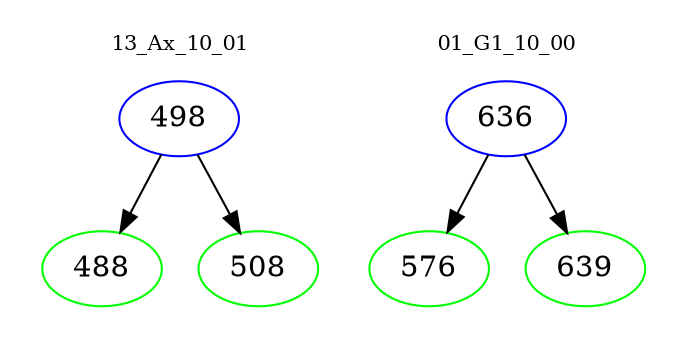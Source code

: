 digraph{
subgraph cluster_0 {
color = white
label = "13_Ax_10_01";
fontsize=10;
T0_498 [label="498", color="blue"]
T0_498 -> T0_488 [color="black"]
T0_488 [label="488", color="green"]
T0_498 -> T0_508 [color="black"]
T0_508 [label="508", color="green"]
}
subgraph cluster_1 {
color = white
label = "01_G1_10_00";
fontsize=10;
T1_636 [label="636", color="blue"]
T1_636 -> T1_576 [color="black"]
T1_576 [label="576", color="green"]
T1_636 -> T1_639 [color="black"]
T1_639 [label="639", color="green"]
}
}
